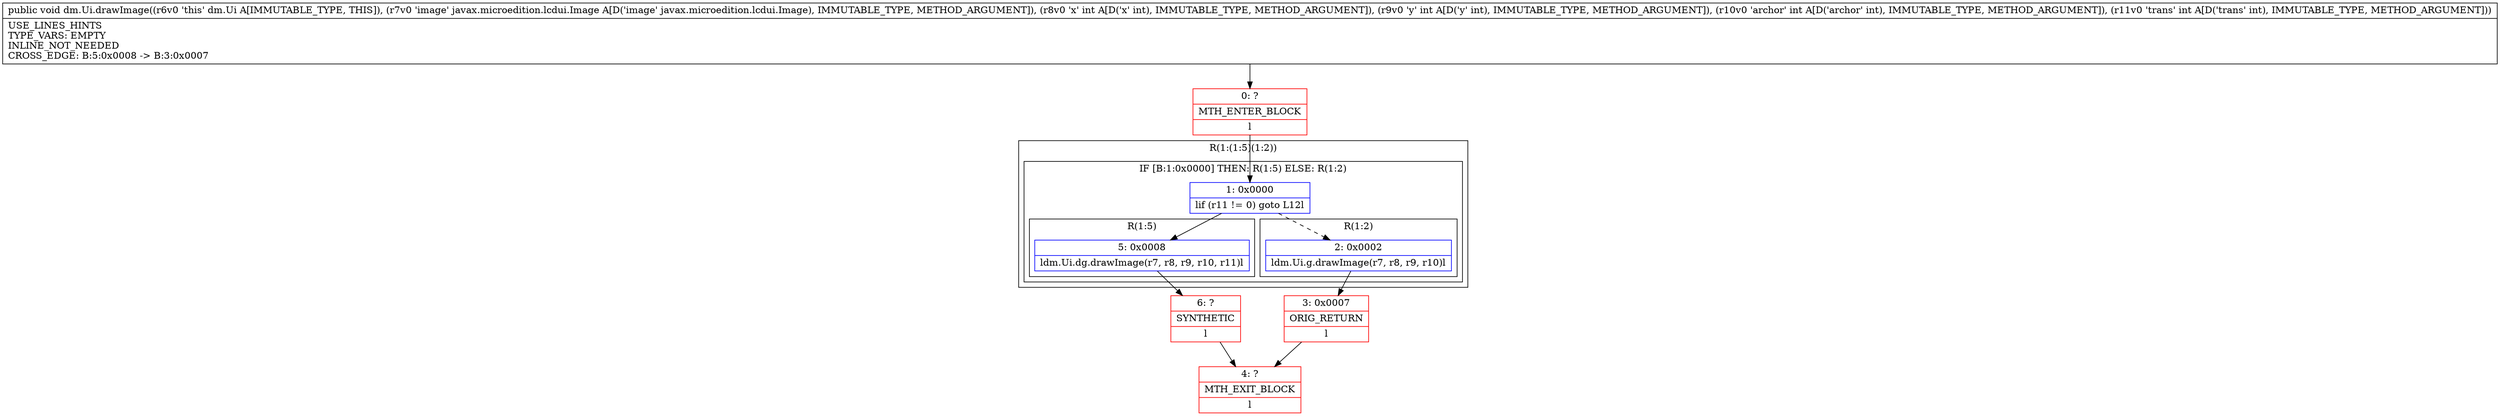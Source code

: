 digraph "CFG fordm.Ui.drawImage(Ljavax\/microedition\/lcdui\/Image;IIII)V" {
subgraph cluster_Region_849870943 {
label = "R(1:(1:5)(1:2))";
node [shape=record,color=blue];
subgraph cluster_IfRegion_1573190024 {
label = "IF [B:1:0x0000] THEN: R(1:5) ELSE: R(1:2)";
node [shape=record,color=blue];
Node_1 [shape=record,label="{1\:\ 0x0000|lif (r11 != 0) goto L12l}"];
subgraph cluster_Region_1725074103 {
label = "R(1:5)";
node [shape=record,color=blue];
Node_5 [shape=record,label="{5\:\ 0x0008|ldm.Ui.dg.drawImage(r7, r8, r9, r10, r11)l}"];
}
subgraph cluster_Region_1879330652 {
label = "R(1:2)";
node [shape=record,color=blue];
Node_2 [shape=record,label="{2\:\ 0x0002|ldm.Ui.g.drawImage(r7, r8, r9, r10)l}"];
}
}
}
Node_0 [shape=record,color=red,label="{0\:\ ?|MTH_ENTER_BLOCK\l|l}"];
Node_3 [shape=record,color=red,label="{3\:\ 0x0007|ORIG_RETURN\l|l}"];
Node_4 [shape=record,color=red,label="{4\:\ ?|MTH_EXIT_BLOCK\l|l}"];
Node_6 [shape=record,color=red,label="{6\:\ ?|SYNTHETIC\l|l}"];
MethodNode[shape=record,label="{public void dm.Ui.drawImage((r6v0 'this' dm.Ui A[IMMUTABLE_TYPE, THIS]), (r7v0 'image' javax.microedition.lcdui.Image A[D('image' javax.microedition.lcdui.Image), IMMUTABLE_TYPE, METHOD_ARGUMENT]), (r8v0 'x' int A[D('x' int), IMMUTABLE_TYPE, METHOD_ARGUMENT]), (r9v0 'y' int A[D('y' int), IMMUTABLE_TYPE, METHOD_ARGUMENT]), (r10v0 'archor' int A[D('archor' int), IMMUTABLE_TYPE, METHOD_ARGUMENT]), (r11v0 'trans' int A[D('trans' int), IMMUTABLE_TYPE, METHOD_ARGUMENT]))  | USE_LINES_HINTS\lTYPE_VARS: EMPTY\lINLINE_NOT_NEEDED\lCROSS_EDGE: B:5:0x0008 \-\> B:3:0x0007\l}"];
MethodNode -> Node_0;
Node_1 -> Node_2[style=dashed];
Node_1 -> Node_5;
Node_5 -> Node_6;
Node_2 -> Node_3;
Node_0 -> Node_1;
Node_3 -> Node_4;
Node_6 -> Node_4;
}

